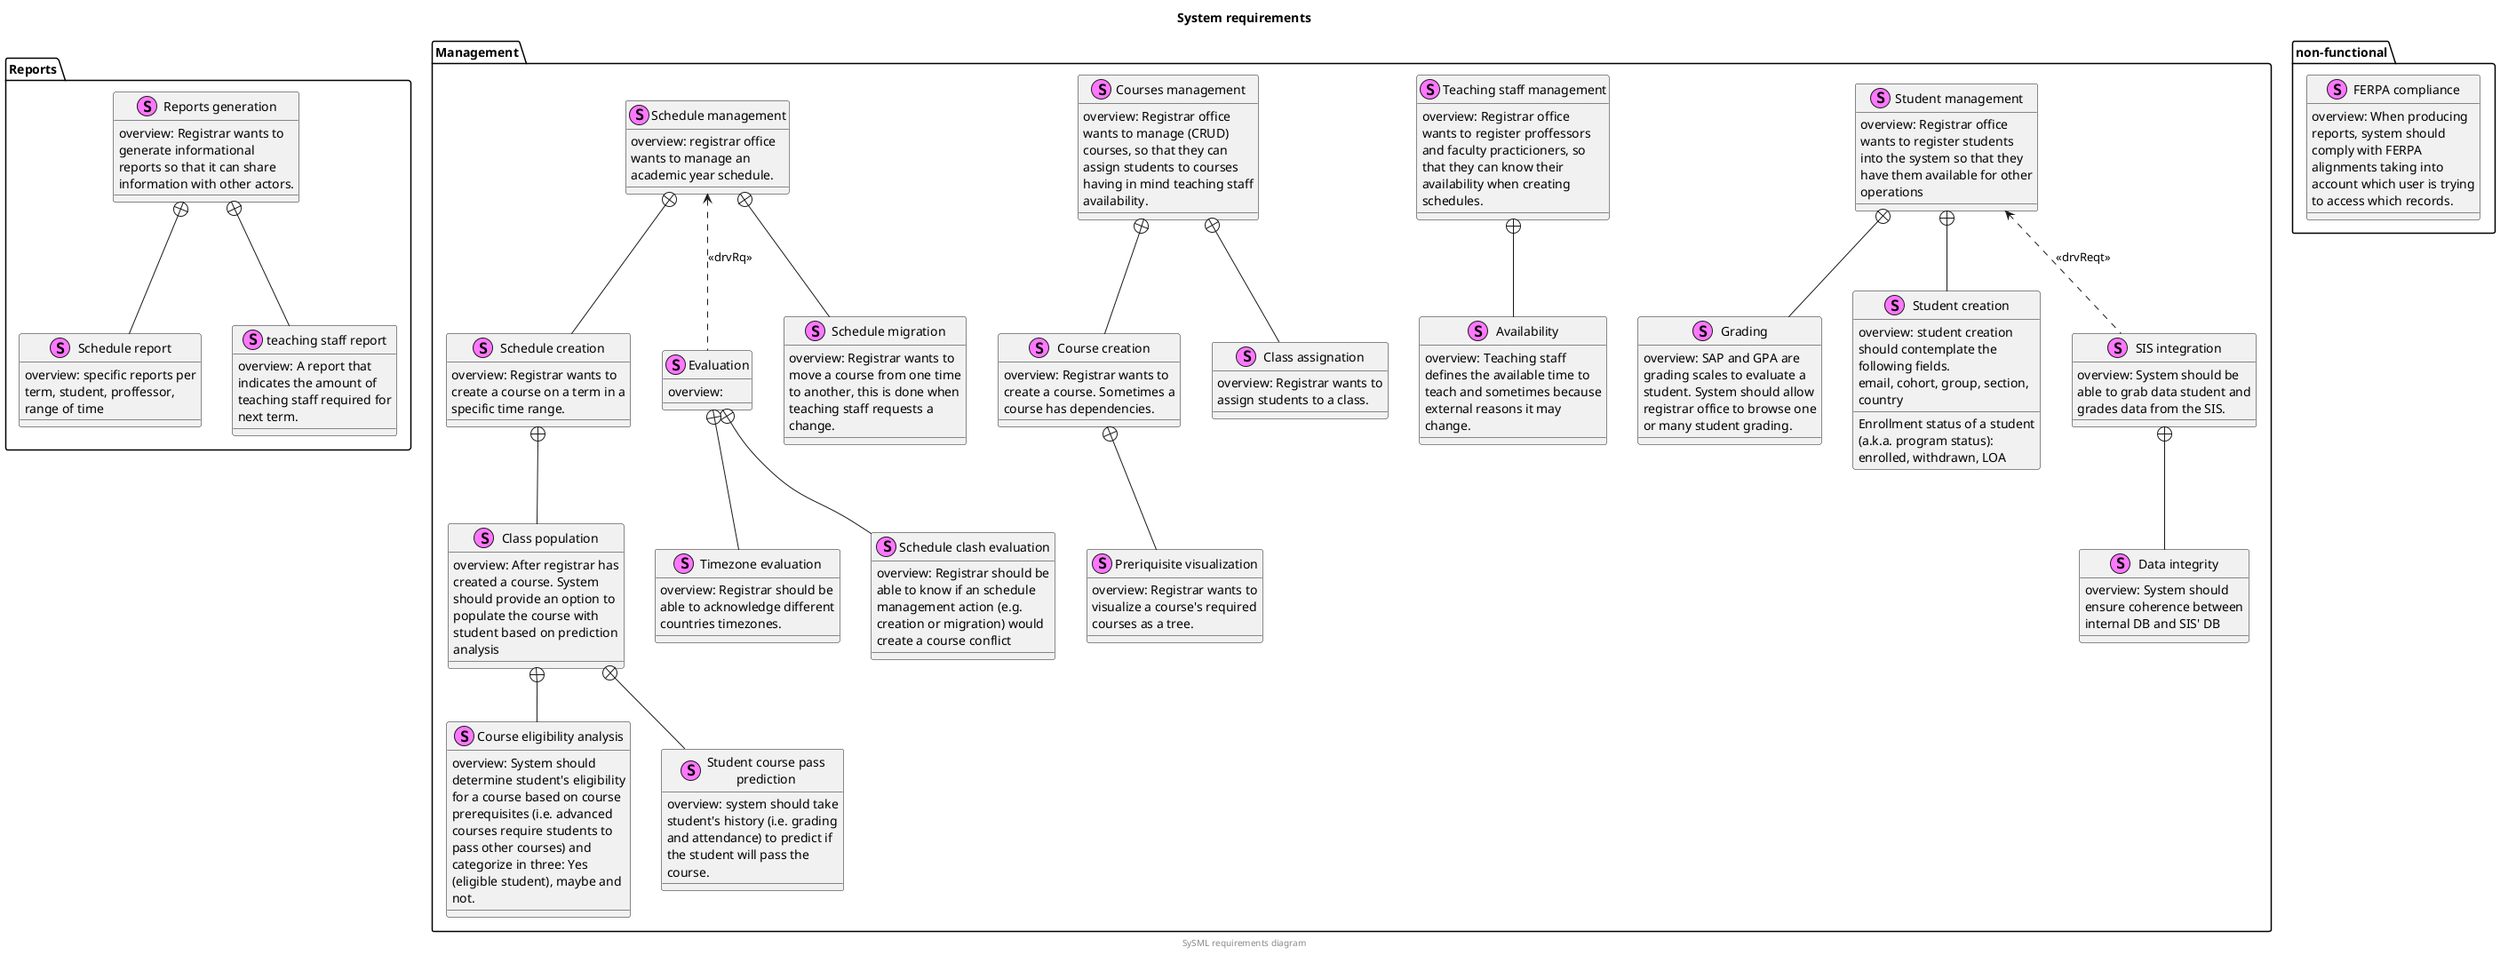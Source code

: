 @startuml
skinparam wrapwidth 200
skinparam defaultFontName Helvetica

skinparam class {
    BackgroundColor<<Requirement>> Beige
}

title System requirements
footer SySML requirements diagram

package "Reports" {
    ' OUTPUT
    stereotype "Schedule report" AS report_sch{
        {field} overview: specific reports per term, student, proffessor, range of time
    }
    stereotype "teaching staff report" AS report_t{
        {field} overview: A report that indicates the amount of teaching staff required for next term.
    }
    stereotype "Reports generation" AS report{
        {field} overview: Registrar wants to generate informational reports so that it can share information with other actors.
    }
    report +-- report_t
    report +-- report_sch
}

package "Management" {
    stereotype "Grading" AS grading{
        {field} overview: SAP and GPA are grading scales to evaluate a student. System should allow registrar office to browse one or many student grading.
    }
    stereotype "Student creation" aS stu_c{
        {field} overview: student creation should contemplate the following fields.
        Enrollment status of a student (a.k.a. program status): enrolled, withdrawn, LOA
        email, cohort, group, section, country
    }
    stereotype "Data integrity" AS sis_integrity {
        {field} overview: System should ensure coherence between internal DB and SIS' DB
    }
    stereotype "SIS integration" as sis {
        {field} overview: System should be able to grab data student and grades data from the SIS.
    }
    sis +-- sis_integrity
    stereotype "Student management" AS stu_mgmt{
    ' CRUD operations with students.
        {field} overview: Registrar office wants to register students into the system so that they have them available for other operations
    }
    stu_mgmt +-- grading
    stu_mgmt <.. sis: <<drvReqt>>
    stu_mgmt +-- stu_c

    stereotype "Availability" AS teach_availability {
        {field} overview: Teaching staff defines the available time to teach and sometimes because external reasons it may change.
    }
    stereotype "Teaching staff management" AS teach_mgmt {
        {field} overview: Registrar office wants to register proffessors and faculty practicioners, so that they can know their availability when creating schedules.
    }
    teach_mgmt +-- teach_availability

    stereotype "Preriquisite visualization" AS visual {
        {field} overview: Registrar wants to visualize a course's required courses as a tree.
    }
    stereotype "Course creation" AS course_creation {
        {field} overview: Registrar wants to create a course. Sometimes a course has dependencies.
    }
    course_creation +-- visual
    stereotype "Class assignation" AS class_asign {
        {field} overview: Registrar wants to assign students to a class.
    }
    stereotype "Courses management" AS courses_mgmt{
        {field} overview: Registrar office wants to manage (CRUD) courses, so that they can assign students to courses having in mind teaching staff availability.
    }
    courses_mgmt +-- course_creation
    courses_mgmt +-- class_asign
}
package "Management" {
    stereotype "Course eligibility analysis" AS eligibility {
        {field} overview: System should determine student's eligibility for a course based on course prerequisites (i.e. advanced courses require students to pass other courses) and categorize in three: Yes (eligible student), maybe and not.
    }
    stereotype "Student course pass prediction" AS prediction {
        {field} overview: system should take student's history (i.e. grading and attendance) to predict if the student will pass the course.
    }
    stereotype "Class population" AS population {
        {field} overview: After registrar has created a course. System should provide an option to populate the course with student based on prediction analysis
    }
    population +-- prediction
    population +-- eligibility

    stereotype "Schedule creation" AS sch_creation {
        {field} overview: Registrar wants to create a course on a term in a specific time range.
    }
    sch_creation +-- population

    stereotype "Timezone evaluation" AS timezone {
        {field} overview: Registrar should be able to acknowledge different countries timezones.
    }
    stereotype "Schedule clash evaluation" AS clash {
        {field} overview: Registrar should be able to know if an schedule management action (e.g. creation or migration) would create a course conflict
    }
    stereotype "Evaluation" AS eval {
        {field} overview:
    }
    eval +-- clash
    eval +-- timezone

    stereotype "Schedule migration" AS sch_migration {
        {field} overview: Registrar wants to move a course from one time to another, this is done when teaching staff requests a change.
    }
    stereotype "Schedule management" AS sch_mgmt{
        {field} overview: registrar office wants to manage an academic year schedule.
    }
    sch_mgmt <.. eval: <<drvRq>>
    sch_mgmt +-- sch_creation
    sch_mgmt +-- sch_migration
}

package "non-functional" {
    stereotype "FERPA compliance" {
        {field} overview: When producing reports, system should comply with FERPA alignments taking into account which user is trying to access which records.
    }
}


@enduml
    stereotype "" {
        {field} overview:
    }
